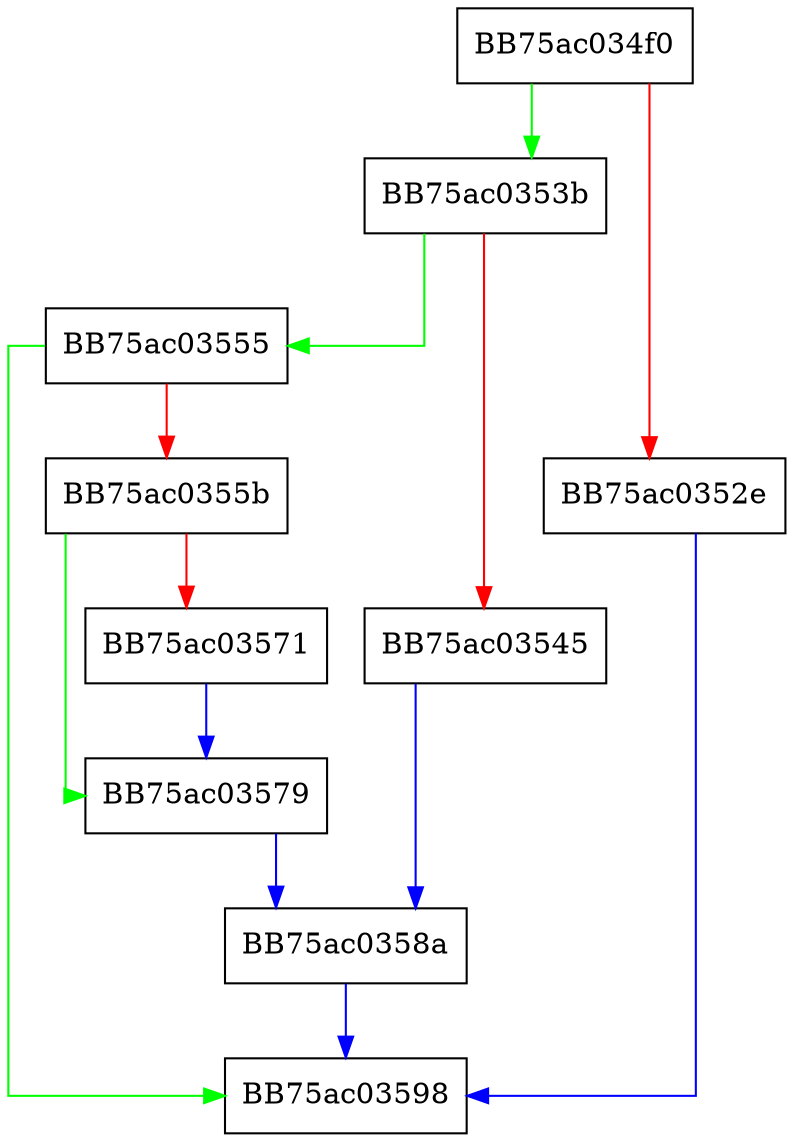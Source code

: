 digraph ZSTD_initFseState {
  node [shape="box"];
  graph [splines=ortho];
  BB75ac034f0 -> BB75ac0353b [color="green"];
  BB75ac034f0 -> BB75ac0352e [color="red"];
  BB75ac0352e -> BB75ac03598 [color="blue"];
  BB75ac0353b -> BB75ac03555 [color="green"];
  BB75ac0353b -> BB75ac03545 [color="red"];
  BB75ac03545 -> BB75ac0358a [color="blue"];
  BB75ac03555 -> BB75ac03598 [color="green"];
  BB75ac03555 -> BB75ac0355b [color="red"];
  BB75ac0355b -> BB75ac03579 [color="green"];
  BB75ac0355b -> BB75ac03571 [color="red"];
  BB75ac03571 -> BB75ac03579 [color="blue"];
  BB75ac03579 -> BB75ac0358a [color="blue"];
  BB75ac0358a -> BB75ac03598 [color="blue"];
}